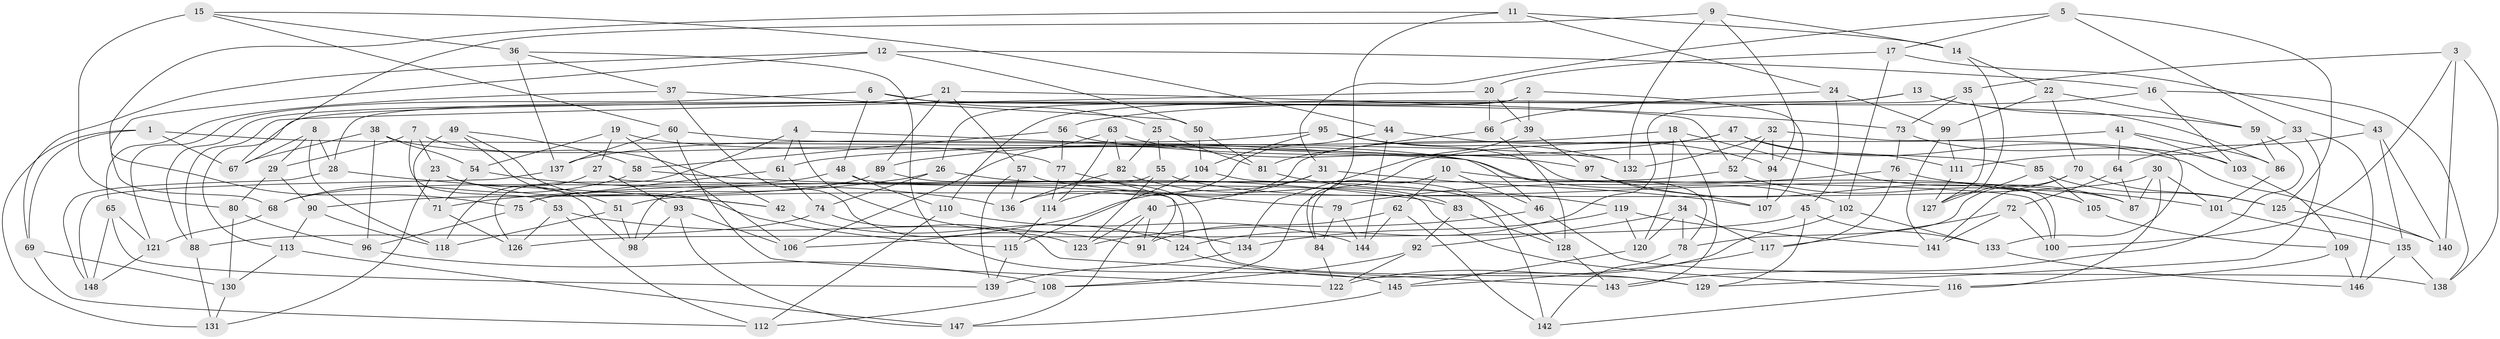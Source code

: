 // Generated by graph-tools (version 1.1) at 2025/50/03/09/25 03:50:52]
// undirected, 148 vertices, 296 edges
graph export_dot {
graph [start="1"]
  node [color=gray90,style=filled];
  1;
  2;
  3;
  4;
  5;
  6;
  7;
  8;
  9;
  10;
  11;
  12;
  13;
  14;
  15;
  16;
  17;
  18;
  19;
  20;
  21;
  22;
  23;
  24;
  25;
  26;
  27;
  28;
  29;
  30;
  31;
  32;
  33;
  34;
  35;
  36;
  37;
  38;
  39;
  40;
  41;
  42;
  43;
  44;
  45;
  46;
  47;
  48;
  49;
  50;
  51;
  52;
  53;
  54;
  55;
  56;
  57;
  58;
  59;
  60;
  61;
  62;
  63;
  64;
  65;
  66;
  67;
  68;
  69;
  70;
  71;
  72;
  73;
  74;
  75;
  76;
  77;
  78;
  79;
  80;
  81;
  82;
  83;
  84;
  85;
  86;
  87;
  88;
  89;
  90;
  91;
  92;
  93;
  94;
  95;
  96;
  97;
  98;
  99;
  100;
  101;
  102;
  103;
  104;
  105;
  106;
  107;
  108;
  109;
  110;
  111;
  112;
  113;
  114;
  115;
  116;
  117;
  118;
  119;
  120;
  121;
  122;
  123;
  124;
  125;
  126;
  127;
  128;
  129;
  130;
  131;
  132;
  133;
  134;
  135;
  136;
  137;
  138;
  139;
  140;
  141;
  142;
  143;
  144;
  145;
  146;
  147;
  148;
  1 -- 131;
  1 -- 69;
  1 -- 102;
  1 -- 67;
  2 -- 107;
  2 -- 39;
  2 -- 28;
  2 -- 26;
  3 -- 35;
  3 -- 100;
  3 -- 140;
  3 -- 138;
  4 -- 46;
  4 -- 126;
  4 -- 134;
  4 -- 61;
  5 -- 17;
  5 -- 125;
  5 -- 33;
  5 -- 31;
  6 -- 121;
  6 -- 52;
  6 -- 25;
  6 -- 48;
  7 -- 23;
  7 -- 42;
  7 -- 53;
  7 -- 29;
  8 -- 118;
  8 -- 28;
  8 -- 67;
  8 -- 29;
  9 -- 132;
  9 -- 94;
  9 -- 67;
  9 -- 14;
  10 -- 46;
  10 -- 62;
  10 -- 100;
  10 -- 84;
  11 -- 84;
  11 -- 68;
  11 -- 14;
  11 -- 24;
  12 -- 75;
  12 -- 16;
  12 -- 69;
  12 -- 50;
  13 -- 59;
  13 -- 86;
  13 -- 110;
  13 -- 113;
  14 -- 22;
  14 -- 127;
  15 -- 36;
  15 -- 60;
  15 -- 44;
  15 -- 80;
  16 -- 138;
  16 -- 103;
  16 -- 56;
  17 -- 43;
  17 -- 20;
  17 -- 102;
  18 -- 143;
  18 -- 120;
  18 -- 87;
  18 -- 61;
  19 -- 27;
  19 -- 106;
  19 -- 78;
  19 -- 54;
  20 -- 39;
  20 -- 66;
  20 -- 88;
  21 -- 73;
  21 -- 88;
  21 -- 57;
  21 -- 89;
  22 -- 70;
  22 -- 99;
  22 -- 59;
  23 -- 131;
  23 -- 98;
  23 -- 42;
  24 -- 66;
  24 -- 45;
  24 -- 99;
  25 -- 81;
  25 -- 55;
  25 -- 82;
  26 -- 74;
  26 -- 71;
  26 -- 128;
  27 -- 93;
  27 -- 124;
  27 -- 118;
  28 -- 148;
  28 -- 42;
  29 -- 80;
  29 -- 90;
  30 -- 87;
  30 -- 51;
  30 -- 116;
  30 -- 101;
  31 -- 106;
  31 -- 107;
  31 -- 40;
  32 -- 94;
  32 -- 132;
  32 -- 133;
  32 -- 52;
  33 -- 129;
  33 -- 146;
  33 -- 111;
  34 -- 117;
  34 -- 92;
  34 -- 78;
  34 -- 120;
  35 -- 124;
  35 -- 73;
  35 -- 127;
  36 -- 137;
  36 -- 37;
  36 -- 145;
  37 -- 123;
  37 -- 50;
  37 -- 65;
  38 -- 96;
  38 -- 54;
  38 -- 77;
  38 -- 67;
  39 -- 97;
  39 -- 134;
  40 -- 123;
  40 -- 91;
  40 -- 147;
  41 -- 108;
  41 -- 103;
  41 -- 86;
  41 -- 64;
  42 -- 124;
  43 -- 64;
  43 -- 140;
  43 -- 135;
  44 -- 94;
  44 -- 144;
  44 -- 136;
  45 -- 126;
  45 -- 133;
  45 -- 129;
  46 -- 138;
  46 -- 123;
  47 -- 89;
  47 -- 114;
  47 -- 111;
  47 -- 140;
  48 -- 116;
  48 -- 110;
  48 -- 68;
  49 -- 71;
  49 -- 58;
  49 -- 51;
  49 -- 115;
  50 -- 81;
  50 -- 104;
  51 -- 98;
  51 -- 118;
  52 -- 105;
  52 -- 75;
  53 -- 91;
  53 -- 126;
  53 -- 112;
  54 -- 71;
  54 -- 136;
  55 -- 87;
  55 -- 98;
  55 -- 123;
  56 -- 77;
  56 -- 85;
  56 -- 58;
  57 -- 139;
  57 -- 136;
  57 -- 79;
  58 -- 68;
  58 -- 83;
  59 -- 86;
  59 -- 143;
  60 -- 132;
  60 -- 122;
  60 -- 137;
  61 -- 75;
  61 -- 74;
  62 -- 91;
  62 -- 142;
  62 -- 144;
  63 -- 97;
  63 -- 114;
  63 -- 106;
  63 -- 82;
  64 -- 87;
  64 -- 72;
  65 -- 148;
  65 -- 121;
  65 -- 139;
  66 -- 128;
  66 -- 81;
  68 -- 121;
  69 -- 130;
  69 -- 112;
  70 -- 125;
  70 -- 141;
  70 -- 78;
  71 -- 126;
  72 -- 117;
  72 -- 100;
  72 -- 141;
  73 -- 103;
  73 -- 76;
  74 -- 143;
  74 -- 88;
  75 -- 96;
  76 -- 117;
  76 -- 79;
  76 -- 101;
  77 -- 91;
  77 -- 114;
  78 -- 142;
  79 -- 84;
  79 -- 144;
  80 -- 130;
  80 -- 96;
  81 -- 119;
  82 -- 83;
  82 -- 136;
  83 -- 92;
  83 -- 128;
  84 -- 122;
  85 -- 105;
  85 -- 127;
  85 -- 125;
  86 -- 101;
  88 -- 131;
  89 -- 129;
  89 -- 90;
  90 -- 118;
  90 -- 113;
  92 -- 108;
  92 -- 122;
  93 -- 147;
  93 -- 98;
  93 -- 106;
  94 -- 107;
  95 -- 132;
  95 -- 137;
  95 -- 104;
  95 -- 100;
  96 -- 108;
  97 -- 107;
  97 -- 105;
  99 -- 141;
  99 -- 111;
  101 -- 135;
  102 -- 133;
  102 -- 122;
  103 -- 109;
  104 -- 142;
  104 -- 115;
  105 -- 109;
  108 -- 112;
  109 -- 116;
  109 -- 146;
  110 -- 144;
  110 -- 112;
  111 -- 127;
  113 -- 147;
  113 -- 130;
  114 -- 115;
  115 -- 139;
  116 -- 142;
  117 -- 145;
  119 -- 120;
  119 -- 141;
  119 -- 134;
  120 -- 145;
  121 -- 148;
  124 -- 129;
  125 -- 140;
  128 -- 143;
  130 -- 131;
  133 -- 146;
  134 -- 139;
  135 -- 138;
  135 -- 146;
  137 -- 148;
  145 -- 147;
}
